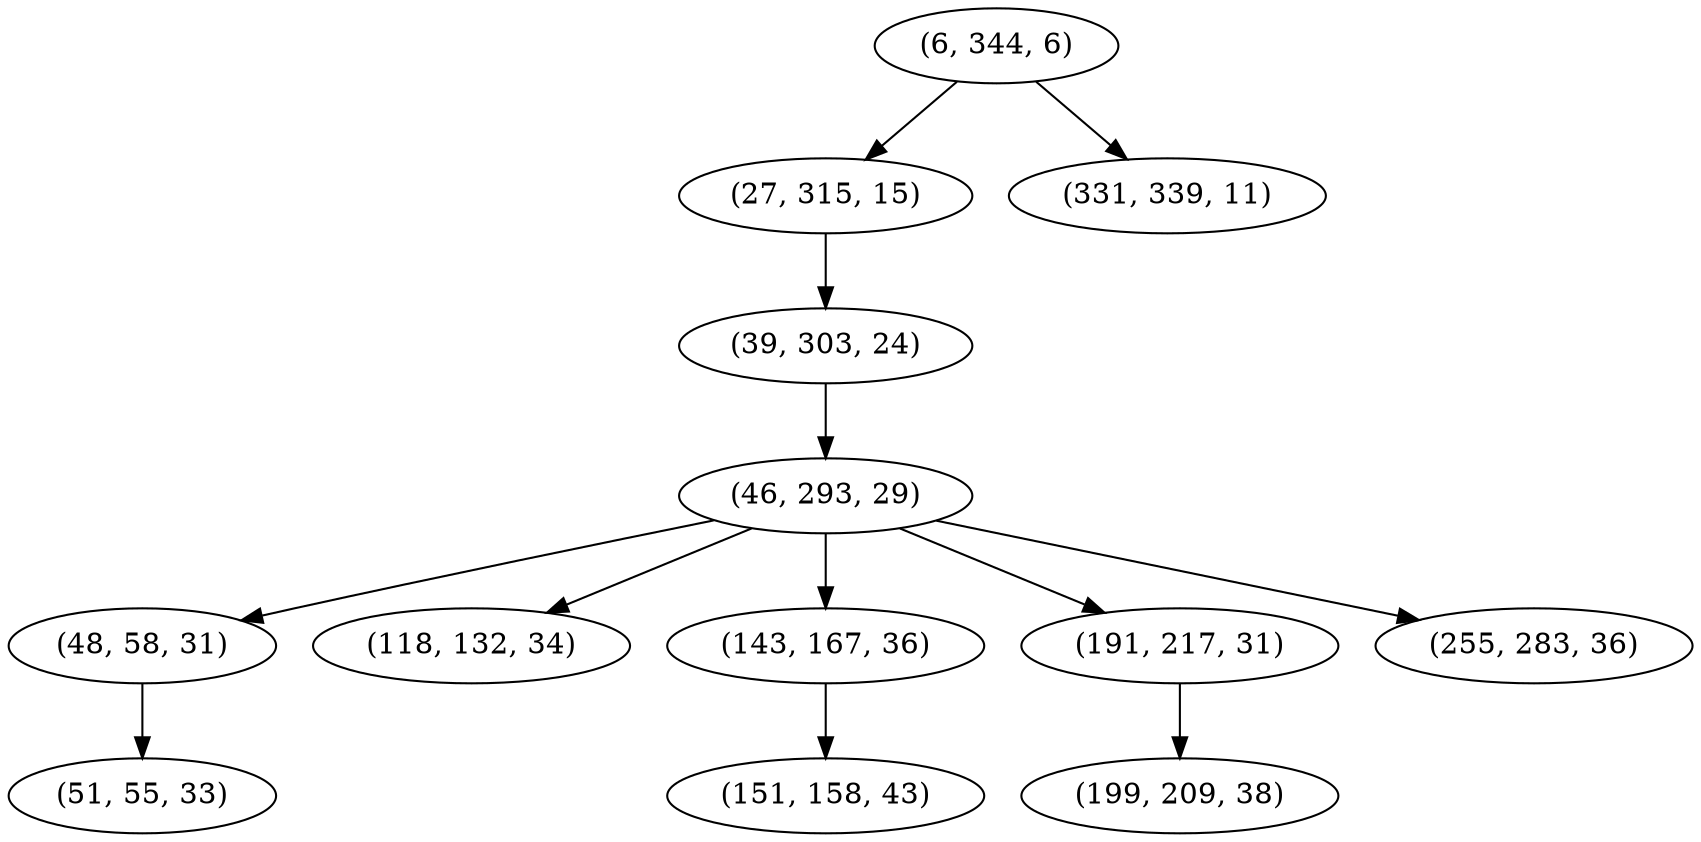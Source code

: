 digraph tree {
    "(6, 344, 6)";
    "(27, 315, 15)";
    "(39, 303, 24)";
    "(46, 293, 29)";
    "(48, 58, 31)";
    "(51, 55, 33)";
    "(118, 132, 34)";
    "(143, 167, 36)";
    "(151, 158, 43)";
    "(191, 217, 31)";
    "(199, 209, 38)";
    "(255, 283, 36)";
    "(331, 339, 11)";
    "(6, 344, 6)" -> "(27, 315, 15)";
    "(6, 344, 6)" -> "(331, 339, 11)";
    "(27, 315, 15)" -> "(39, 303, 24)";
    "(39, 303, 24)" -> "(46, 293, 29)";
    "(46, 293, 29)" -> "(48, 58, 31)";
    "(46, 293, 29)" -> "(118, 132, 34)";
    "(46, 293, 29)" -> "(143, 167, 36)";
    "(46, 293, 29)" -> "(191, 217, 31)";
    "(46, 293, 29)" -> "(255, 283, 36)";
    "(48, 58, 31)" -> "(51, 55, 33)";
    "(143, 167, 36)" -> "(151, 158, 43)";
    "(191, 217, 31)" -> "(199, 209, 38)";
}
